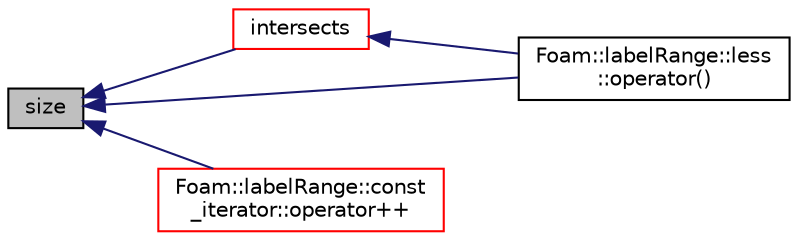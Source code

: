 digraph "size"
{
  bgcolor="transparent";
  edge [fontname="Helvetica",fontsize="10",labelfontname="Helvetica",labelfontsize="10"];
  node [fontname="Helvetica",fontsize="10",shape=record];
  rankdir="LR";
  Node1 [label="size",height=0.2,width=0.4,color="black", fillcolor="grey75", style="filled", fontcolor="black"];
  Node1 -> Node2 [dir="back",color="midnightblue",fontsize="10",style="solid",fontname="Helvetica"];
  Node2 [label="intersects",height=0.2,width=0.4,color="red",URL="$a01252.html#a5e07be9f5956d3115d74a0c9a34cf9a1",tooltip="Return true if the ranges intersect. "];
  Node2 -> Node3 [dir="back",color="midnightblue",fontsize="10",style="solid",fontname="Helvetica"];
  Node3 [label="Foam::labelRange::less\l::operator()",height=0.2,width=0.4,color="black",URL="$a01300.html#ac344b0e40533f879d3f038d772980a2a"];
  Node1 -> Node3 [dir="back",color="midnightblue",fontsize="10",style="solid",fontname="Helvetica"];
  Node1 -> Node4 [dir="back",color="midnightblue",fontsize="10",style="solid",fontname="Helvetica"];
  Node4 [label="Foam::labelRange::const\l_iterator::operator++",height=0.2,width=0.4,color="red",URL="$a00354.html#af94d3a9a6eda221ba77fb66db184cc56"];
}
